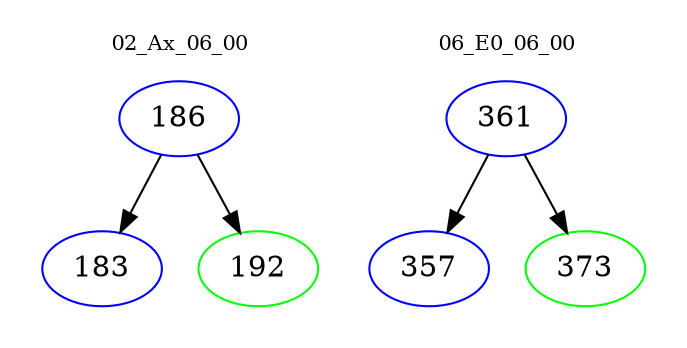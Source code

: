 digraph{
subgraph cluster_0 {
color = white
label = "02_Ax_06_00";
fontsize=10;
T0_186 [label="186", color="blue"]
T0_186 -> T0_183 [color="black"]
T0_183 [label="183", color="blue"]
T0_186 -> T0_192 [color="black"]
T0_192 [label="192", color="green"]
}
subgraph cluster_1 {
color = white
label = "06_E0_06_00";
fontsize=10;
T1_361 [label="361", color="blue"]
T1_361 -> T1_357 [color="black"]
T1_357 [label="357", color="blue"]
T1_361 -> T1_373 [color="black"]
T1_373 [label="373", color="green"]
}
}
